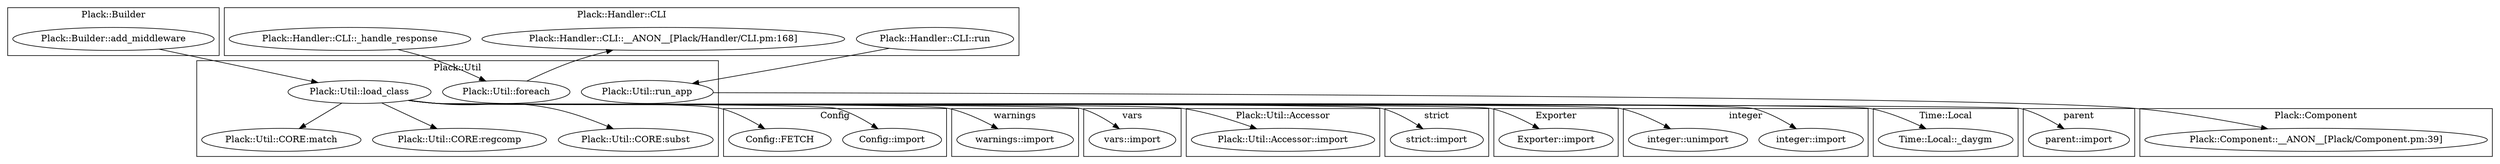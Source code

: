digraph {
graph [overlap=false]
subgraph cluster_Config {
	label="Config";
	"Config::import";
	"Config::FETCH";
}
subgraph cluster_warnings {
	label="warnings";
	"warnings::import";
}
subgraph cluster_vars {
	label="vars";
	"vars::import";
}
subgraph cluster_Plack_Util_Accessor {
	label="Plack::Util::Accessor";
	"Plack::Util::Accessor::import";
}
subgraph cluster_strict {
	label="strict";
	"strict::import";
}
subgraph cluster_Plack_Component {
	label="Plack::Component";
	"Plack::Component::__ANON__[Plack/Component.pm:39]";
}
subgraph cluster_Exporter {
	label="Exporter";
	"Exporter::import";
}
subgraph cluster_integer {
	label="integer";
	"integer::import";
	"integer::unimport";
}
subgraph cluster_Time_Local {
	label="Time::Local";
	"Time::Local::_daygm";
}
subgraph cluster_Plack_Builder {
	label="Plack::Builder";
	"Plack::Builder::add_middleware";
}
subgraph cluster_parent {
	label="parent";
	"parent::import";
}
subgraph cluster_Plack_Util {
	label="Plack::Util";
	"Plack::Util::load_class";
	"Plack::Util::CORE:match";
	"Plack::Util::CORE:regcomp";
	"Plack::Util::CORE:subst";
	"Plack::Util::foreach";
	"Plack::Util::run_app";
}
subgraph cluster_Plack_Handler_CLI {
	label="Plack::Handler::CLI";
	"Plack::Handler::CLI::run";
	"Plack::Handler::CLI::__ANON__[Plack/Handler/CLI.pm:168]";
	"Plack::Handler::CLI::_handle_response";
}
"Plack::Util::load_class" -> "Time::Local::_daygm";
"Plack::Util::load_class" -> "Plack::Util::CORE:subst";
"Plack::Util::load_class" -> "Config::import";
"Plack::Util::run_app" -> "Plack::Component::__ANON__[Plack/Component.pm:39]";
"Plack::Util::load_class" -> "integer::unimport";
"Plack::Builder::add_middleware" -> "Plack::Util::load_class";
"Plack::Util::load_class" -> "vars::import";
"Plack::Util::load_class" -> "parent::import";
"Plack::Util::load_class" -> "Exporter::import";
"Plack::Handler::CLI::run" -> "Plack::Util::run_app";
"Plack::Util::load_class" -> "integer::import";
"Plack::Util::load_class" -> "Plack::Util::Accessor::import";
"Plack::Util::load_class" -> "Plack::Util::CORE:regcomp";
"Plack::Util::foreach" -> "Plack::Handler::CLI::__ANON__[Plack/Handler/CLI.pm:168]";
"Plack::Util::load_class" -> "Config::FETCH";
"Plack::Util::load_class" -> "Plack::Util::CORE:match";
"Plack::Handler::CLI::_handle_response" -> "Plack::Util::foreach";
"Plack::Util::load_class" -> "warnings::import";
"Plack::Util::load_class" -> "strict::import";
}
